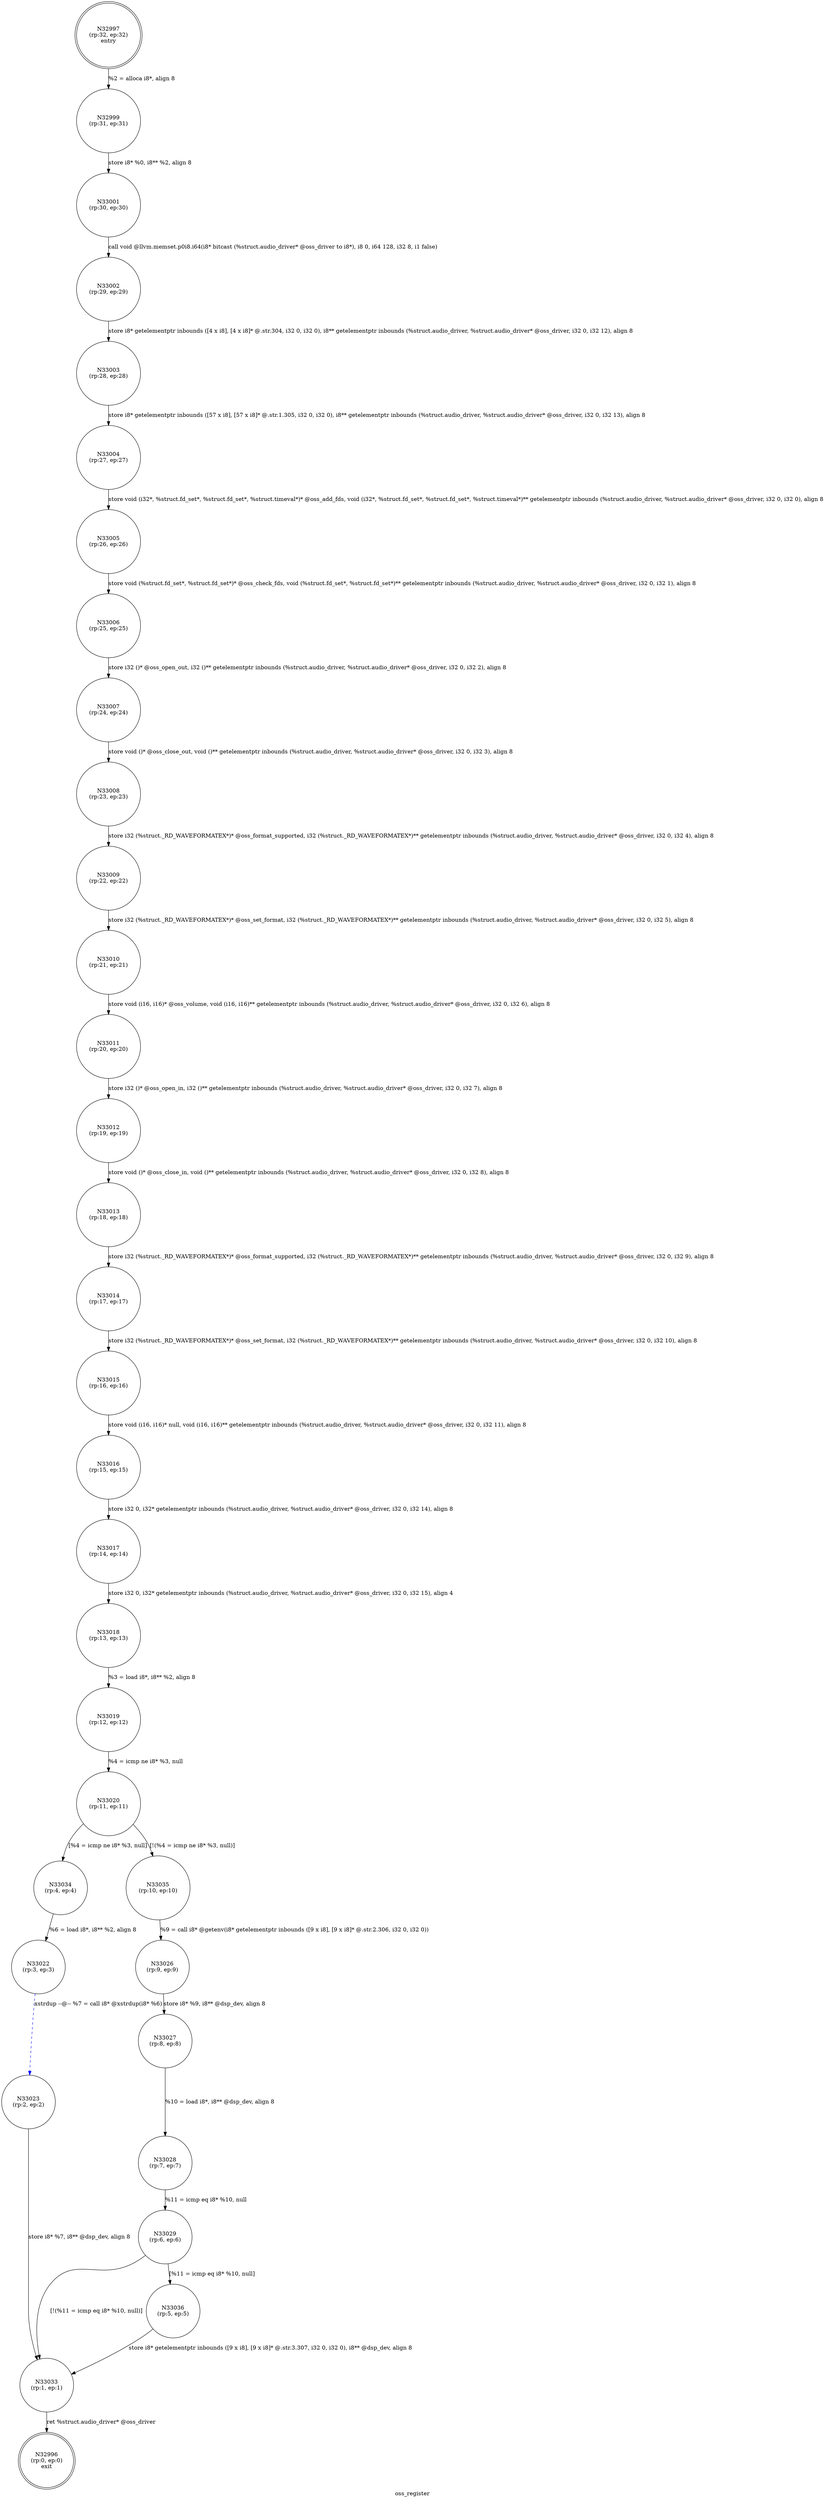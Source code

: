 digraph oss_register {
label="oss_register"
32996 [label="N32996\n(rp:0, ep:0)\nexit", shape="doublecircle"]
32997 [label="N32997\n(rp:32, ep:32)\nentry", shape="doublecircle"]
32997 -> 32999 [label="%2 = alloca i8*, align 8"]
32999 [label="N32999\n(rp:31, ep:31)", shape="circle"]
32999 -> 33001 [label="store i8* %0, i8** %2, align 8"]
33001 [label="N33001\n(rp:30, ep:30)", shape="circle"]
33001 -> 33002 [label="call void @llvm.memset.p0i8.i64(i8* bitcast (%struct.audio_driver* @oss_driver to i8*), i8 0, i64 128, i32 8, i1 false)"]
33002 [label="N33002\n(rp:29, ep:29)", shape="circle"]
33002 -> 33003 [label="store i8* getelementptr inbounds ([4 x i8], [4 x i8]* @.str.304, i32 0, i32 0), i8** getelementptr inbounds (%struct.audio_driver, %struct.audio_driver* @oss_driver, i32 0, i32 12), align 8"]
33003 [label="N33003\n(rp:28, ep:28)", shape="circle"]
33003 -> 33004 [label="store i8* getelementptr inbounds ([57 x i8], [57 x i8]* @.str.1.305, i32 0, i32 0), i8** getelementptr inbounds (%struct.audio_driver, %struct.audio_driver* @oss_driver, i32 0, i32 13), align 8"]
33004 [label="N33004\n(rp:27, ep:27)", shape="circle"]
33004 -> 33005 [label="store void (i32*, %struct.fd_set*, %struct.fd_set*, %struct.timeval*)* @oss_add_fds, void (i32*, %struct.fd_set*, %struct.fd_set*, %struct.timeval*)** getelementptr inbounds (%struct.audio_driver, %struct.audio_driver* @oss_driver, i32 0, i32 0), align 8"]
33005 [label="N33005\n(rp:26, ep:26)", shape="circle"]
33005 -> 33006 [label="store void (%struct.fd_set*, %struct.fd_set*)* @oss_check_fds, void (%struct.fd_set*, %struct.fd_set*)** getelementptr inbounds (%struct.audio_driver, %struct.audio_driver* @oss_driver, i32 0, i32 1), align 8"]
33006 [label="N33006\n(rp:25, ep:25)", shape="circle"]
33006 -> 33007 [label="store i32 ()* @oss_open_out, i32 ()** getelementptr inbounds (%struct.audio_driver, %struct.audio_driver* @oss_driver, i32 0, i32 2), align 8"]
33007 [label="N33007\n(rp:24, ep:24)", shape="circle"]
33007 -> 33008 [label="store void ()* @oss_close_out, void ()** getelementptr inbounds (%struct.audio_driver, %struct.audio_driver* @oss_driver, i32 0, i32 3), align 8"]
33008 [label="N33008\n(rp:23, ep:23)", shape="circle"]
33008 -> 33009 [label="store i32 (%struct._RD_WAVEFORMATEX*)* @oss_format_supported, i32 (%struct._RD_WAVEFORMATEX*)** getelementptr inbounds (%struct.audio_driver, %struct.audio_driver* @oss_driver, i32 0, i32 4), align 8"]
33009 [label="N33009\n(rp:22, ep:22)", shape="circle"]
33009 -> 33010 [label="store i32 (%struct._RD_WAVEFORMATEX*)* @oss_set_format, i32 (%struct._RD_WAVEFORMATEX*)** getelementptr inbounds (%struct.audio_driver, %struct.audio_driver* @oss_driver, i32 0, i32 5), align 8"]
33010 [label="N33010\n(rp:21, ep:21)", shape="circle"]
33010 -> 33011 [label="store void (i16, i16)* @oss_volume, void (i16, i16)** getelementptr inbounds (%struct.audio_driver, %struct.audio_driver* @oss_driver, i32 0, i32 6), align 8"]
33011 [label="N33011\n(rp:20, ep:20)", shape="circle"]
33011 -> 33012 [label="store i32 ()* @oss_open_in, i32 ()** getelementptr inbounds (%struct.audio_driver, %struct.audio_driver* @oss_driver, i32 0, i32 7), align 8"]
33012 [label="N33012\n(rp:19, ep:19)", shape="circle"]
33012 -> 33013 [label="store void ()* @oss_close_in, void ()** getelementptr inbounds (%struct.audio_driver, %struct.audio_driver* @oss_driver, i32 0, i32 8), align 8"]
33013 [label="N33013\n(rp:18, ep:18)", shape="circle"]
33013 -> 33014 [label="store i32 (%struct._RD_WAVEFORMATEX*)* @oss_format_supported, i32 (%struct._RD_WAVEFORMATEX*)** getelementptr inbounds (%struct.audio_driver, %struct.audio_driver* @oss_driver, i32 0, i32 9), align 8"]
33014 [label="N33014\n(rp:17, ep:17)", shape="circle"]
33014 -> 33015 [label="store i32 (%struct._RD_WAVEFORMATEX*)* @oss_set_format, i32 (%struct._RD_WAVEFORMATEX*)** getelementptr inbounds (%struct.audio_driver, %struct.audio_driver* @oss_driver, i32 0, i32 10), align 8"]
33015 [label="N33015\n(rp:16, ep:16)", shape="circle"]
33015 -> 33016 [label="store void (i16, i16)* null, void (i16, i16)** getelementptr inbounds (%struct.audio_driver, %struct.audio_driver* @oss_driver, i32 0, i32 11), align 8"]
33016 [label="N33016\n(rp:15, ep:15)", shape="circle"]
33016 -> 33017 [label="store i32 0, i32* getelementptr inbounds (%struct.audio_driver, %struct.audio_driver* @oss_driver, i32 0, i32 14), align 8"]
33017 [label="N33017\n(rp:14, ep:14)", shape="circle"]
33017 -> 33018 [label="store i32 0, i32* getelementptr inbounds (%struct.audio_driver, %struct.audio_driver* @oss_driver, i32 0, i32 15), align 4"]
33018 [label="N33018\n(rp:13, ep:13)", shape="circle"]
33018 -> 33019 [label="%3 = load i8*, i8** %2, align 8"]
33019 [label="N33019\n(rp:12, ep:12)", shape="circle"]
33019 -> 33020 [label="%4 = icmp ne i8* %3, null"]
33020 [label="N33020\n(rp:11, ep:11)", shape="circle"]
33020 -> 33034 [label="[%4 = icmp ne i8* %3, null]"]
33020 -> 33035 [label="[!(%4 = icmp ne i8* %3, null)]"]
33022 [label="N33022\n(rp:3, ep:3)", shape="circle"]
33022 -> 33023 [label="xstrdup --@-- %7 = call i8* @xstrdup(i8* %6)", style="dashed", color="blue"]
33023 [label="N33023\n(rp:2, ep:2)", shape="circle"]
33023 -> 33033 [label="store i8* %7, i8** @dsp_dev, align 8"]
33026 [label="N33026\n(rp:9, ep:9)", shape="circle"]
33026 -> 33027 [label="store i8* %9, i8** @dsp_dev, align 8"]
33027 [label="N33027\n(rp:8, ep:8)", shape="circle"]
33027 -> 33028 [label="%10 = load i8*, i8** @dsp_dev, align 8"]
33028 [label="N33028\n(rp:7, ep:7)", shape="circle"]
33028 -> 33029 [label="%11 = icmp eq i8* %10, null"]
33029 [label="N33029\n(rp:6, ep:6)", shape="circle"]
33029 -> 33036 [label="[%11 = icmp eq i8* %10, null]"]
33029 -> 33033 [label="[!(%11 = icmp eq i8* %10, null)]"]
33033 [label="N33033\n(rp:1, ep:1)", shape="circle"]
33033 -> 32996 [label="ret %struct.audio_driver* @oss_driver"]
33034 [label="N33034\n(rp:4, ep:4)", shape="circle"]
33034 -> 33022 [label="%6 = load i8*, i8** %2, align 8"]
33035 [label="N33035\n(rp:10, ep:10)", shape="circle"]
33035 -> 33026 [label="%9 = call i8* @getenv(i8* getelementptr inbounds ([9 x i8], [9 x i8]* @.str.2.306, i32 0, i32 0))"]
33036 [label="N33036\n(rp:5, ep:5)", shape="circle"]
33036 -> 33033 [label="store i8* getelementptr inbounds ([9 x i8], [9 x i8]* @.str.3.307, i32 0, i32 0), i8** @dsp_dev, align 8"]
}
